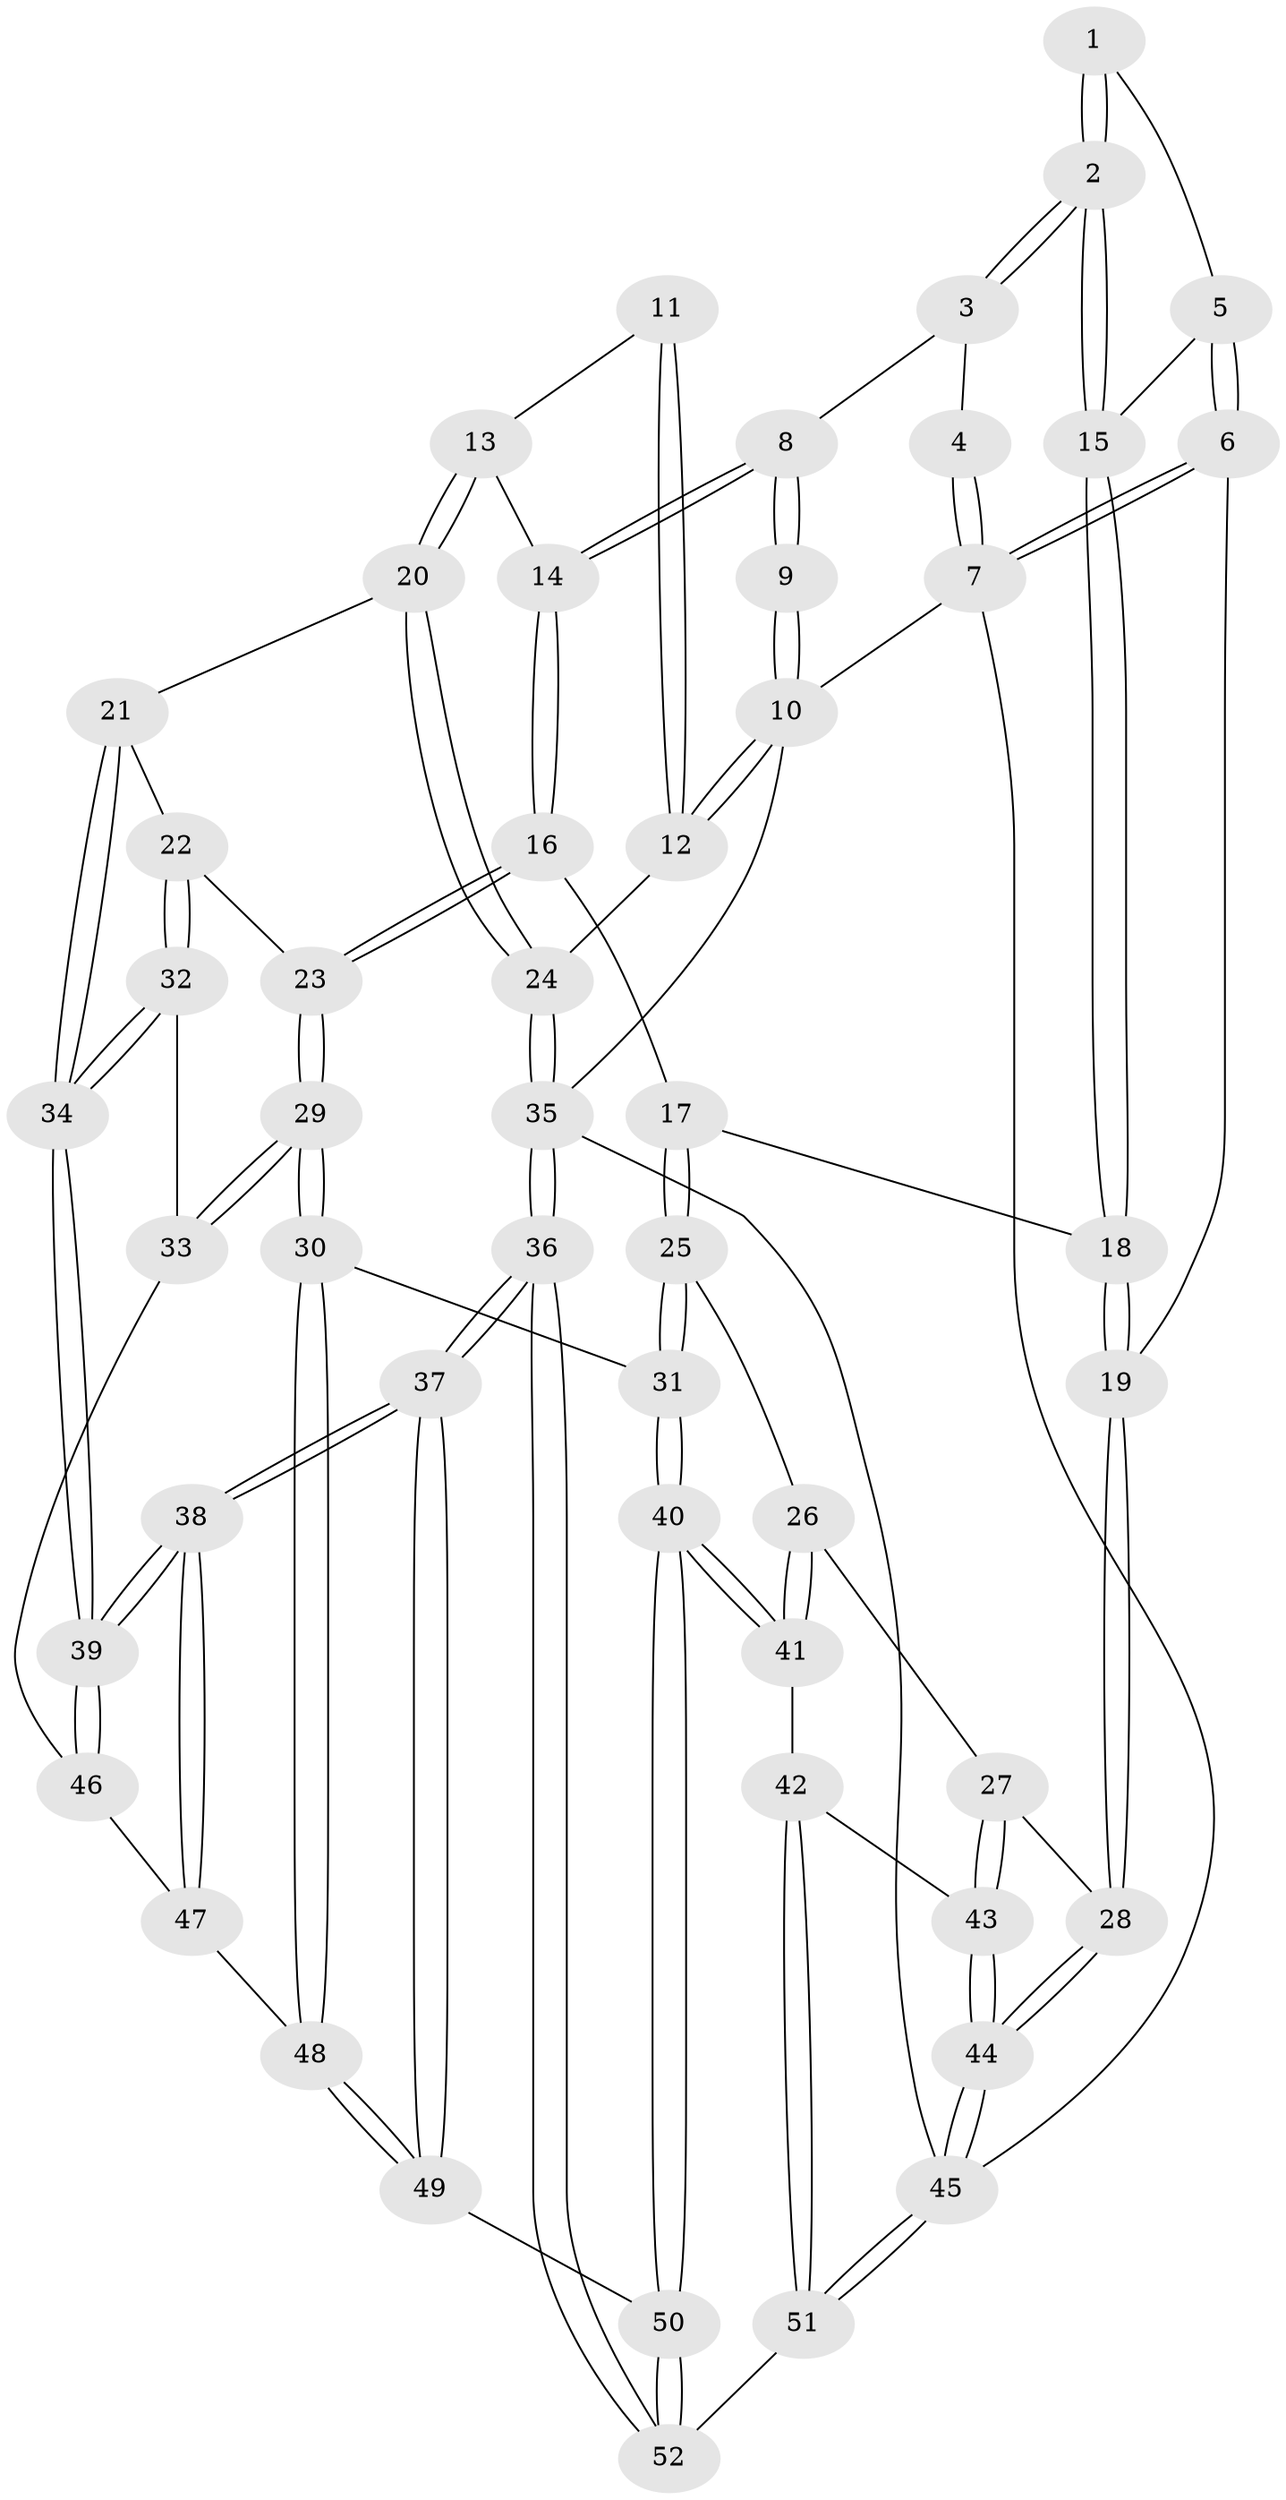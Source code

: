 // coarse degree distribution, {2: 0.13333333333333333, 3: 0.2, 4: 0.13333333333333333, 1: 0.13333333333333333, 5: 0.26666666666666666, 7: 0.06666666666666667, 8: 0.06666666666666667}
// Generated by graph-tools (version 1.1) at 2025/04/03/04/25 22:04:39]
// undirected, 52 vertices, 127 edges
graph export_dot {
graph [start="1"]
  node [color=gray90,style=filled];
  1 [pos="+0.10426364065976573+0.04601824618263483"];
  2 [pos="+0.23398825435825502+0.192421009564518"];
  3 [pos="+0.4192059574377995+0"];
  4 [pos="+0.02736761909850656+0"];
  5 [pos="+0.059219847581711164+0.19796482736171656"];
  6 [pos="+0+0.3421690780725344"];
  7 [pos="+0+0"];
  8 [pos="+0.6079420677139339+0"];
  9 [pos="+0.6846726222159438+0"];
  10 [pos="+1+0"];
  11 [pos="+0.9452291786483263+0.10346252568573107"];
  12 [pos="+1+0"];
  13 [pos="+0.9175849284598285+0.29812386562269205"];
  14 [pos="+0.6337025796059037+0.18058002771718062"];
  15 [pos="+0.2302663525610633+0.21890501489717507"];
  16 [pos="+0.555504418160899+0.316154347995573"];
  17 [pos="+0.3244886916815124+0.34783447828331826"];
  18 [pos="+0.26903122833213833+0.3176860045379193"];
  19 [pos="+0+0.4739087103790123"];
  20 [pos="+1+0.41200862791469767"];
  21 [pos="+0.9324106090638875+0.5310549181536006"];
  22 [pos="+0.8940662052126308+0.5361022809533282"];
  23 [pos="+0.5795293304429451+0.431254941856181"];
  24 [pos="+1+0.4111758382044724"];
  25 [pos="+0.2693323931774622+0.5800942998263335"];
  26 [pos="+0.2331997643953212+0.5933804694797431"];
  27 [pos="+0.1616375488677059+0.6021851016404608"];
  28 [pos="+0+0.5621413801921525"];
  29 [pos="+0.5499498900311481+0.6416421528165133"];
  30 [pos="+0.5305681704577411+0.6616335289812254"];
  31 [pos="+0.4871727832479332+0.6862571341576038"];
  32 [pos="+0.7355411300743379+0.6404969132839318"];
  33 [pos="+0.6681826904477131+0.6662863169924795"];
  34 [pos="+0.887338250698034+0.7418490961439331"];
  35 [pos="+1+1"];
  36 [pos="+1+1"];
  37 [pos="+1+1"];
  38 [pos="+1+1"];
  39 [pos="+0.8858972305323526+0.7864525607918486"];
  40 [pos="+0.4282435580211335+0.8161682873352994"];
  41 [pos="+0.27788255146598817+0.846182666648525"];
  42 [pos="+0.26886602751522976+0.850581440256286"];
  43 [pos="+0.20303272364621497+0.818235990338434"];
  44 [pos="+0+0.8139974457636578"];
  45 [pos="+0+1"];
  46 [pos="+0.7588210825533541+0.7678029413155291"];
  47 [pos="+0.7161873631812063+0.8451306191023704"];
  48 [pos="+0.6629403052607524+0.8614832083561642"];
  49 [pos="+0.6456583324908136+0.9139316088792355"];
  50 [pos="+0.49799265837249995+0.998583179934091"];
  51 [pos="+0.09114102870760242+1"];
  52 [pos="+0.48025271561371274+1"];
  1 -- 2;
  1 -- 2;
  1 -- 5;
  2 -- 3;
  2 -- 3;
  2 -- 15;
  2 -- 15;
  3 -- 4;
  3 -- 8;
  4 -- 7;
  4 -- 7;
  5 -- 6;
  5 -- 6;
  5 -- 15;
  6 -- 7;
  6 -- 7;
  6 -- 19;
  7 -- 10;
  7 -- 45;
  8 -- 9;
  8 -- 9;
  8 -- 14;
  8 -- 14;
  9 -- 10;
  9 -- 10;
  10 -- 12;
  10 -- 12;
  10 -- 35;
  11 -- 12;
  11 -- 12;
  11 -- 13;
  12 -- 24;
  13 -- 14;
  13 -- 20;
  13 -- 20;
  14 -- 16;
  14 -- 16;
  15 -- 18;
  15 -- 18;
  16 -- 17;
  16 -- 23;
  16 -- 23;
  17 -- 18;
  17 -- 25;
  17 -- 25;
  18 -- 19;
  18 -- 19;
  19 -- 28;
  19 -- 28;
  20 -- 21;
  20 -- 24;
  20 -- 24;
  21 -- 22;
  21 -- 34;
  21 -- 34;
  22 -- 23;
  22 -- 32;
  22 -- 32;
  23 -- 29;
  23 -- 29;
  24 -- 35;
  24 -- 35;
  25 -- 26;
  25 -- 31;
  25 -- 31;
  26 -- 27;
  26 -- 41;
  26 -- 41;
  27 -- 28;
  27 -- 43;
  27 -- 43;
  28 -- 44;
  28 -- 44;
  29 -- 30;
  29 -- 30;
  29 -- 33;
  29 -- 33;
  30 -- 31;
  30 -- 48;
  30 -- 48;
  31 -- 40;
  31 -- 40;
  32 -- 33;
  32 -- 34;
  32 -- 34;
  33 -- 46;
  34 -- 39;
  34 -- 39;
  35 -- 36;
  35 -- 36;
  35 -- 45;
  36 -- 37;
  36 -- 37;
  36 -- 52;
  36 -- 52;
  37 -- 38;
  37 -- 38;
  37 -- 49;
  37 -- 49;
  38 -- 39;
  38 -- 39;
  38 -- 47;
  38 -- 47;
  39 -- 46;
  39 -- 46;
  40 -- 41;
  40 -- 41;
  40 -- 50;
  40 -- 50;
  41 -- 42;
  42 -- 43;
  42 -- 51;
  42 -- 51;
  43 -- 44;
  43 -- 44;
  44 -- 45;
  44 -- 45;
  45 -- 51;
  45 -- 51;
  46 -- 47;
  47 -- 48;
  48 -- 49;
  48 -- 49;
  49 -- 50;
  50 -- 52;
  50 -- 52;
  51 -- 52;
}
